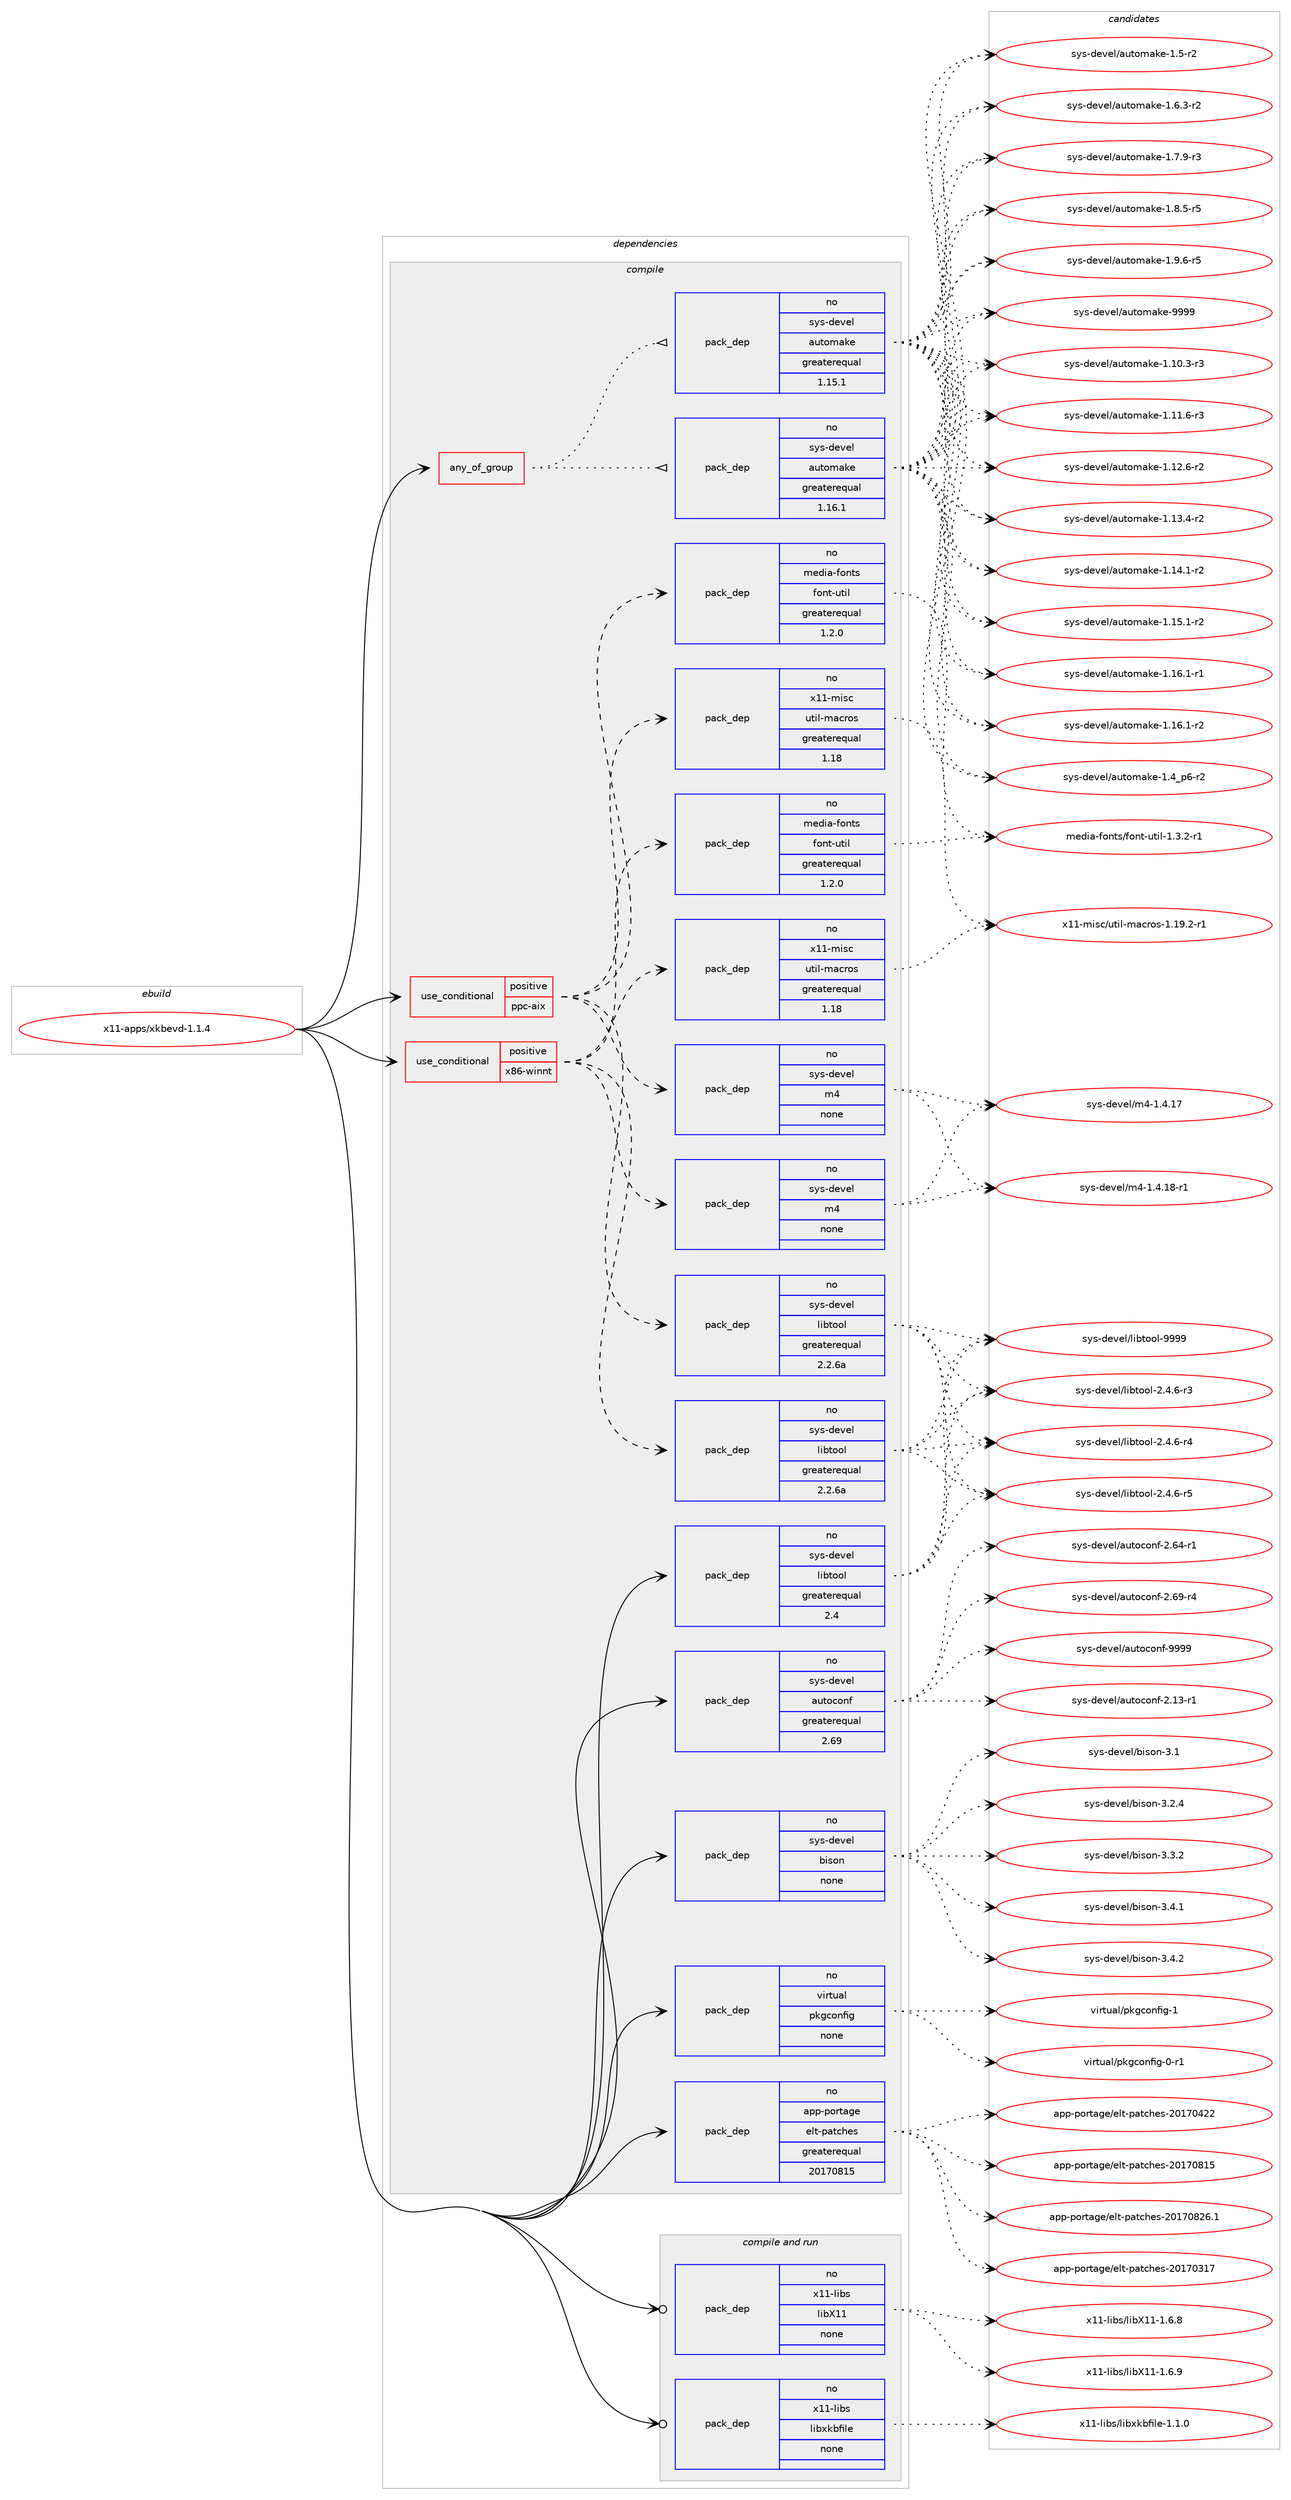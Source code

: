 digraph prolog {

# *************
# Graph options
# *************

newrank=true;
concentrate=true;
compound=true;
graph [rankdir=LR,fontname=Helvetica,fontsize=10,ranksep=1.5];#, ranksep=2.5, nodesep=0.2];
edge  [arrowhead=vee];
node  [fontname=Helvetica,fontsize=10];

# **********
# The ebuild
# **********

subgraph cluster_leftcol {
color=gray;
rank=same;
label=<<i>ebuild</i>>;
id [label="x11-apps/xkbevd-1.1.4", color=red, width=4, href="../x11-apps/xkbevd-1.1.4.svg"];
}

# ****************
# The dependencies
# ****************

subgraph cluster_midcol {
color=gray;
label=<<i>dependencies</i>>;
subgraph cluster_compile {
fillcolor="#eeeeee";
style=filled;
label=<<i>compile</i>>;
subgraph any15887 {
dependency913017 [label=<<TABLE BORDER="0" CELLBORDER="1" CELLSPACING="0" CELLPADDING="4"><TR><TD CELLPADDING="10">any_of_group</TD></TR></TABLE>>, shape=none, color=red];subgraph pack677636 {
dependency913018 [label=<<TABLE BORDER="0" CELLBORDER="1" CELLSPACING="0" CELLPADDING="4" WIDTH="220"><TR><TD ROWSPAN="6" CELLPADDING="30">pack_dep</TD></TR><TR><TD WIDTH="110">no</TD></TR><TR><TD>sys-devel</TD></TR><TR><TD>automake</TD></TR><TR><TD>greaterequal</TD></TR><TR><TD>1.16.1</TD></TR></TABLE>>, shape=none, color=blue];
}
dependency913017:e -> dependency913018:w [weight=20,style="dotted",arrowhead="oinv"];
subgraph pack677637 {
dependency913019 [label=<<TABLE BORDER="0" CELLBORDER="1" CELLSPACING="0" CELLPADDING="4" WIDTH="220"><TR><TD ROWSPAN="6" CELLPADDING="30">pack_dep</TD></TR><TR><TD WIDTH="110">no</TD></TR><TR><TD>sys-devel</TD></TR><TR><TD>automake</TD></TR><TR><TD>greaterequal</TD></TR><TR><TD>1.15.1</TD></TR></TABLE>>, shape=none, color=blue];
}
dependency913017:e -> dependency913019:w [weight=20,style="dotted",arrowhead="oinv"];
}
id:e -> dependency913017:w [weight=20,style="solid",arrowhead="vee"];
subgraph cond218907 {
dependency913020 [label=<<TABLE BORDER="0" CELLBORDER="1" CELLSPACING="0" CELLPADDING="4"><TR><TD ROWSPAN="3" CELLPADDING="10">use_conditional</TD></TR><TR><TD>positive</TD></TR><TR><TD>ppc-aix</TD></TR></TABLE>>, shape=none, color=red];
subgraph pack677638 {
dependency913021 [label=<<TABLE BORDER="0" CELLBORDER="1" CELLSPACING="0" CELLPADDING="4" WIDTH="220"><TR><TD ROWSPAN="6" CELLPADDING="30">pack_dep</TD></TR><TR><TD WIDTH="110">no</TD></TR><TR><TD>sys-devel</TD></TR><TR><TD>libtool</TD></TR><TR><TD>greaterequal</TD></TR><TR><TD>2.2.6a</TD></TR></TABLE>>, shape=none, color=blue];
}
dependency913020:e -> dependency913021:w [weight=20,style="dashed",arrowhead="vee"];
subgraph pack677639 {
dependency913022 [label=<<TABLE BORDER="0" CELLBORDER="1" CELLSPACING="0" CELLPADDING="4" WIDTH="220"><TR><TD ROWSPAN="6" CELLPADDING="30">pack_dep</TD></TR><TR><TD WIDTH="110">no</TD></TR><TR><TD>sys-devel</TD></TR><TR><TD>m4</TD></TR><TR><TD>none</TD></TR><TR><TD></TD></TR></TABLE>>, shape=none, color=blue];
}
dependency913020:e -> dependency913022:w [weight=20,style="dashed",arrowhead="vee"];
subgraph pack677640 {
dependency913023 [label=<<TABLE BORDER="0" CELLBORDER="1" CELLSPACING="0" CELLPADDING="4" WIDTH="220"><TR><TD ROWSPAN="6" CELLPADDING="30">pack_dep</TD></TR><TR><TD WIDTH="110">no</TD></TR><TR><TD>x11-misc</TD></TR><TR><TD>util-macros</TD></TR><TR><TD>greaterequal</TD></TR><TR><TD>1.18</TD></TR></TABLE>>, shape=none, color=blue];
}
dependency913020:e -> dependency913023:w [weight=20,style="dashed",arrowhead="vee"];
subgraph pack677641 {
dependency913024 [label=<<TABLE BORDER="0" CELLBORDER="1" CELLSPACING="0" CELLPADDING="4" WIDTH="220"><TR><TD ROWSPAN="6" CELLPADDING="30">pack_dep</TD></TR><TR><TD WIDTH="110">no</TD></TR><TR><TD>media-fonts</TD></TR><TR><TD>font-util</TD></TR><TR><TD>greaterequal</TD></TR><TR><TD>1.2.0</TD></TR></TABLE>>, shape=none, color=blue];
}
dependency913020:e -> dependency913024:w [weight=20,style="dashed",arrowhead="vee"];
}
id:e -> dependency913020:w [weight=20,style="solid",arrowhead="vee"];
subgraph cond218908 {
dependency913025 [label=<<TABLE BORDER="0" CELLBORDER="1" CELLSPACING="0" CELLPADDING="4"><TR><TD ROWSPAN="3" CELLPADDING="10">use_conditional</TD></TR><TR><TD>positive</TD></TR><TR><TD>x86-winnt</TD></TR></TABLE>>, shape=none, color=red];
subgraph pack677642 {
dependency913026 [label=<<TABLE BORDER="0" CELLBORDER="1" CELLSPACING="0" CELLPADDING="4" WIDTH="220"><TR><TD ROWSPAN="6" CELLPADDING="30">pack_dep</TD></TR><TR><TD WIDTH="110">no</TD></TR><TR><TD>sys-devel</TD></TR><TR><TD>libtool</TD></TR><TR><TD>greaterequal</TD></TR><TR><TD>2.2.6a</TD></TR></TABLE>>, shape=none, color=blue];
}
dependency913025:e -> dependency913026:w [weight=20,style="dashed",arrowhead="vee"];
subgraph pack677643 {
dependency913027 [label=<<TABLE BORDER="0" CELLBORDER="1" CELLSPACING="0" CELLPADDING="4" WIDTH="220"><TR><TD ROWSPAN="6" CELLPADDING="30">pack_dep</TD></TR><TR><TD WIDTH="110">no</TD></TR><TR><TD>sys-devel</TD></TR><TR><TD>m4</TD></TR><TR><TD>none</TD></TR><TR><TD></TD></TR></TABLE>>, shape=none, color=blue];
}
dependency913025:e -> dependency913027:w [weight=20,style="dashed",arrowhead="vee"];
subgraph pack677644 {
dependency913028 [label=<<TABLE BORDER="0" CELLBORDER="1" CELLSPACING="0" CELLPADDING="4" WIDTH="220"><TR><TD ROWSPAN="6" CELLPADDING="30">pack_dep</TD></TR><TR><TD WIDTH="110">no</TD></TR><TR><TD>x11-misc</TD></TR><TR><TD>util-macros</TD></TR><TR><TD>greaterequal</TD></TR><TR><TD>1.18</TD></TR></TABLE>>, shape=none, color=blue];
}
dependency913025:e -> dependency913028:w [weight=20,style="dashed",arrowhead="vee"];
subgraph pack677645 {
dependency913029 [label=<<TABLE BORDER="0" CELLBORDER="1" CELLSPACING="0" CELLPADDING="4" WIDTH="220"><TR><TD ROWSPAN="6" CELLPADDING="30">pack_dep</TD></TR><TR><TD WIDTH="110">no</TD></TR><TR><TD>media-fonts</TD></TR><TR><TD>font-util</TD></TR><TR><TD>greaterequal</TD></TR><TR><TD>1.2.0</TD></TR></TABLE>>, shape=none, color=blue];
}
dependency913025:e -> dependency913029:w [weight=20,style="dashed",arrowhead="vee"];
}
id:e -> dependency913025:w [weight=20,style="solid",arrowhead="vee"];
subgraph pack677646 {
dependency913030 [label=<<TABLE BORDER="0" CELLBORDER="1" CELLSPACING="0" CELLPADDING="4" WIDTH="220"><TR><TD ROWSPAN="6" CELLPADDING="30">pack_dep</TD></TR><TR><TD WIDTH="110">no</TD></TR><TR><TD>app-portage</TD></TR><TR><TD>elt-patches</TD></TR><TR><TD>greaterequal</TD></TR><TR><TD>20170815</TD></TR></TABLE>>, shape=none, color=blue];
}
id:e -> dependency913030:w [weight=20,style="solid",arrowhead="vee"];
subgraph pack677647 {
dependency913031 [label=<<TABLE BORDER="0" CELLBORDER="1" CELLSPACING="0" CELLPADDING="4" WIDTH="220"><TR><TD ROWSPAN="6" CELLPADDING="30">pack_dep</TD></TR><TR><TD WIDTH="110">no</TD></TR><TR><TD>sys-devel</TD></TR><TR><TD>autoconf</TD></TR><TR><TD>greaterequal</TD></TR><TR><TD>2.69</TD></TR></TABLE>>, shape=none, color=blue];
}
id:e -> dependency913031:w [weight=20,style="solid",arrowhead="vee"];
subgraph pack677648 {
dependency913032 [label=<<TABLE BORDER="0" CELLBORDER="1" CELLSPACING="0" CELLPADDING="4" WIDTH="220"><TR><TD ROWSPAN="6" CELLPADDING="30">pack_dep</TD></TR><TR><TD WIDTH="110">no</TD></TR><TR><TD>sys-devel</TD></TR><TR><TD>bison</TD></TR><TR><TD>none</TD></TR><TR><TD></TD></TR></TABLE>>, shape=none, color=blue];
}
id:e -> dependency913032:w [weight=20,style="solid",arrowhead="vee"];
subgraph pack677649 {
dependency913033 [label=<<TABLE BORDER="0" CELLBORDER="1" CELLSPACING="0" CELLPADDING="4" WIDTH="220"><TR><TD ROWSPAN="6" CELLPADDING="30">pack_dep</TD></TR><TR><TD WIDTH="110">no</TD></TR><TR><TD>sys-devel</TD></TR><TR><TD>libtool</TD></TR><TR><TD>greaterequal</TD></TR><TR><TD>2.4</TD></TR></TABLE>>, shape=none, color=blue];
}
id:e -> dependency913033:w [weight=20,style="solid",arrowhead="vee"];
subgraph pack677650 {
dependency913034 [label=<<TABLE BORDER="0" CELLBORDER="1" CELLSPACING="0" CELLPADDING="4" WIDTH="220"><TR><TD ROWSPAN="6" CELLPADDING="30">pack_dep</TD></TR><TR><TD WIDTH="110">no</TD></TR><TR><TD>virtual</TD></TR><TR><TD>pkgconfig</TD></TR><TR><TD>none</TD></TR><TR><TD></TD></TR></TABLE>>, shape=none, color=blue];
}
id:e -> dependency913034:w [weight=20,style="solid",arrowhead="vee"];
}
subgraph cluster_compileandrun {
fillcolor="#eeeeee";
style=filled;
label=<<i>compile and run</i>>;
subgraph pack677651 {
dependency913035 [label=<<TABLE BORDER="0" CELLBORDER="1" CELLSPACING="0" CELLPADDING="4" WIDTH="220"><TR><TD ROWSPAN="6" CELLPADDING="30">pack_dep</TD></TR><TR><TD WIDTH="110">no</TD></TR><TR><TD>x11-libs</TD></TR><TR><TD>libX11</TD></TR><TR><TD>none</TD></TR><TR><TD></TD></TR></TABLE>>, shape=none, color=blue];
}
id:e -> dependency913035:w [weight=20,style="solid",arrowhead="odotvee"];
subgraph pack677652 {
dependency913036 [label=<<TABLE BORDER="0" CELLBORDER="1" CELLSPACING="0" CELLPADDING="4" WIDTH="220"><TR><TD ROWSPAN="6" CELLPADDING="30">pack_dep</TD></TR><TR><TD WIDTH="110">no</TD></TR><TR><TD>x11-libs</TD></TR><TR><TD>libxkbfile</TD></TR><TR><TD>none</TD></TR><TR><TD></TD></TR></TABLE>>, shape=none, color=blue];
}
id:e -> dependency913036:w [weight=20,style="solid",arrowhead="odotvee"];
}
subgraph cluster_run {
fillcolor="#eeeeee";
style=filled;
label=<<i>run</i>>;
}
}

# **************
# The candidates
# **************

subgraph cluster_choices {
rank=same;
color=gray;
label=<<i>candidates</i>>;

subgraph choice677636 {
color=black;
nodesep=1;
choice11512111545100101118101108479711711611110997107101454946494846514511451 [label="sys-devel/automake-1.10.3-r3", color=red, width=4,href="../sys-devel/automake-1.10.3-r3.svg"];
choice11512111545100101118101108479711711611110997107101454946494946544511451 [label="sys-devel/automake-1.11.6-r3", color=red, width=4,href="../sys-devel/automake-1.11.6-r3.svg"];
choice11512111545100101118101108479711711611110997107101454946495046544511450 [label="sys-devel/automake-1.12.6-r2", color=red, width=4,href="../sys-devel/automake-1.12.6-r2.svg"];
choice11512111545100101118101108479711711611110997107101454946495146524511450 [label="sys-devel/automake-1.13.4-r2", color=red, width=4,href="../sys-devel/automake-1.13.4-r2.svg"];
choice11512111545100101118101108479711711611110997107101454946495246494511450 [label="sys-devel/automake-1.14.1-r2", color=red, width=4,href="../sys-devel/automake-1.14.1-r2.svg"];
choice11512111545100101118101108479711711611110997107101454946495346494511450 [label="sys-devel/automake-1.15.1-r2", color=red, width=4,href="../sys-devel/automake-1.15.1-r2.svg"];
choice11512111545100101118101108479711711611110997107101454946495446494511449 [label="sys-devel/automake-1.16.1-r1", color=red, width=4,href="../sys-devel/automake-1.16.1-r1.svg"];
choice11512111545100101118101108479711711611110997107101454946495446494511450 [label="sys-devel/automake-1.16.1-r2", color=red, width=4,href="../sys-devel/automake-1.16.1-r2.svg"];
choice115121115451001011181011084797117116111109971071014549465295112544511450 [label="sys-devel/automake-1.4_p6-r2", color=red, width=4,href="../sys-devel/automake-1.4_p6-r2.svg"];
choice11512111545100101118101108479711711611110997107101454946534511450 [label="sys-devel/automake-1.5-r2", color=red, width=4,href="../sys-devel/automake-1.5-r2.svg"];
choice115121115451001011181011084797117116111109971071014549465446514511450 [label="sys-devel/automake-1.6.3-r2", color=red, width=4,href="../sys-devel/automake-1.6.3-r2.svg"];
choice115121115451001011181011084797117116111109971071014549465546574511451 [label="sys-devel/automake-1.7.9-r3", color=red, width=4,href="../sys-devel/automake-1.7.9-r3.svg"];
choice115121115451001011181011084797117116111109971071014549465646534511453 [label="sys-devel/automake-1.8.5-r5", color=red, width=4,href="../sys-devel/automake-1.8.5-r5.svg"];
choice115121115451001011181011084797117116111109971071014549465746544511453 [label="sys-devel/automake-1.9.6-r5", color=red, width=4,href="../sys-devel/automake-1.9.6-r5.svg"];
choice115121115451001011181011084797117116111109971071014557575757 [label="sys-devel/automake-9999", color=red, width=4,href="../sys-devel/automake-9999.svg"];
dependency913018:e -> choice11512111545100101118101108479711711611110997107101454946494846514511451:w [style=dotted,weight="100"];
dependency913018:e -> choice11512111545100101118101108479711711611110997107101454946494946544511451:w [style=dotted,weight="100"];
dependency913018:e -> choice11512111545100101118101108479711711611110997107101454946495046544511450:w [style=dotted,weight="100"];
dependency913018:e -> choice11512111545100101118101108479711711611110997107101454946495146524511450:w [style=dotted,weight="100"];
dependency913018:e -> choice11512111545100101118101108479711711611110997107101454946495246494511450:w [style=dotted,weight="100"];
dependency913018:e -> choice11512111545100101118101108479711711611110997107101454946495346494511450:w [style=dotted,weight="100"];
dependency913018:e -> choice11512111545100101118101108479711711611110997107101454946495446494511449:w [style=dotted,weight="100"];
dependency913018:e -> choice11512111545100101118101108479711711611110997107101454946495446494511450:w [style=dotted,weight="100"];
dependency913018:e -> choice115121115451001011181011084797117116111109971071014549465295112544511450:w [style=dotted,weight="100"];
dependency913018:e -> choice11512111545100101118101108479711711611110997107101454946534511450:w [style=dotted,weight="100"];
dependency913018:e -> choice115121115451001011181011084797117116111109971071014549465446514511450:w [style=dotted,weight="100"];
dependency913018:e -> choice115121115451001011181011084797117116111109971071014549465546574511451:w [style=dotted,weight="100"];
dependency913018:e -> choice115121115451001011181011084797117116111109971071014549465646534511453:w [style=dotted,weight="100"];
dependency913018:e -> choice115121115451001011181011084797117116111109971071014549465746544511453:w [style=dotted,weight="100"];
dependency913018:e -> choice115121115451001011181011084797117116111109971071014557575757:w [style=dotted,weight="100"];
}
subgraph choice677637 {
color=black;
nodesep=1;
choice11512111545100101118101108479711711611110997107101454946494846514511451 [label="sys-devel/automake-1.10.3-r3", color=red, width=4,href="../sys-devel/automake-1.10.3-r3.svg"];
choice11512111545100101118101108479711711611110997107101454946494946544511451 [label="sys-devel/automake-1.11.6-r3", color=red, width=4,href="../sys-devel/automake-1.11.6-r3.svg"];
choice11512111545100101118101108479711711611110997107101454946495046544511450 [label="sys-devel/automake-1.12.6-r2", color=red, width=4,href="../sys-devel/automake-1.12.6-r2.svg"];
choice11512111545100101118101108479711711611110997107101454946495146524511450 [label="sys-devel/automake-1.13.4-r2", color=red, width=4,href="../sys-devel/automake-1.13.4-r2.svg"];
choice11512111545100101118101108479711711611110997107101454946495246494511450 [label="sys-devel/automake-1.14.1-r2", color=red, width=4,href="../sys-devel/automake-1.14.1-r2.svg"];
choice11512111545100101118101108479711711611110997107101454946495346494511450 [label="sys-devel/automake-1.15.1-r2", color=red, width=4,href="../sys-devel/automake-1.15.1-r2.svg"];
choice11512111545100101118101108479711711611110997107101454946495446494511449 [label="sys-devel/automake-1.16.1-r1", color=red, width=4,href="../sys-devel/automake-1.16.1-r1.svg"];
choice11512111545100101118101108479711711611110997107101454946495446494511450 [label="sys-devel/automake-1.16.1-r2", color=red, width=4,href="../sys-devel/automake-1.16.1-r2.svg"];
choice115121115451001011181011084797117116111109971071014549465295112544511450 [label="sys-devel/automake-1.4_p6-r2", color=red, width=4,href="../sys-devel/automake-1.4_p6-r2.svg"];
choice11512111545100101118101108479711711611110997107101454946534511450 [label="sys-devel/automake-1.5-r2", color=red, width=4,href="../sys-devel/automake-1.5-r2.svg"];
choice115121115451001011181011084797117116111109971071014549465446514511450 [label="sys-devel/automake-1.6.3-r2", color=red, width=4,href="../sys-devel/automake-1.6.3-r2.svg"];
choice115121115451001011181011084797117116111109971071014549465546574511451 [label="sys-devel/automake-1.7.9-r3", color=red, width=4,href="../sys-devel/automake-1.7.9-r3.svg"];
choice115121115451001011181011084797117116111109971071014549465646534511453 [label="sys-devel/automake-1.8.5-r5", color=red, width=4,href="../sys-devel/automake-1.8.5-r5.svg"];
choice115121115451001011181011084797117116111109971071014549465746544511453 [label="sys-devel/automake-1.9.6-r5", color=red, width=4,href="../sys-devel/automake-1.9.6-r5.svg"];
choice115121115451001011181011084797117116111109971071014557575757 [label="sys-devel/automake-9999", color=red, width=4,href="../sys-devel/automake-9999.svg"];
dependency913019:e -> choice11512111545100101118101108479711711611110997107101454946494846514511451:w [style=dotted,weight="100"];
dependency913019:e -> choice11512111545100101118101108479711711611110997107101454946494946544511451:w [style=dotted,weight="100"];
dependency913019:e -> choice11512111545100101118101108479711711611110997107101454946495046544511450:w [style=dotted,weight="100"];
dependency913019:e -> choice11512111545100101118101108479711711611110997107101454946495146524511450:w [style=dotted,weight="100"];
dependency913019:e -> choice11512111545100101118101108479711711611110997107101454946495246494511450:w [style=dotted,weight="100"];
dependency913019:e -> choice11512111545100101118101108479711711611110997107101454946495346494511450:w [style=dotted,weight="100"];
dependency913019:e -> choice11512111545100101118101108479711711611110997107101454946495446494511449:w [style=dotted,weight="100"];
dependency913019:e -> choice11512111545100101118101108479711711611110997107101454946495446494511450:w [style=dotted,weight="100"];
dependency913019:e -> choice115121115451001011181011084797117116111109971071014549465295112544511450:w [style=dotted,weight="100"];
dependency913019:e -> choice11512111545100101118101108479711711611110997107101454946534511450:w [style=dotted,weight="100"];
dependency913019:e -> choice115121115451001011181011084797117116111109971071014549465446514511450:w [style=dotted,weight="100"];
dependency913019:e -> choice115121115451001011181011084797117116111109971071014549465546574511451:w [style=dotted,weight="100"];
dependency913019:e -> choice115121115451001011181011084797117116111109971071014549465646534511453:w [style=dotted,weight="100"];
dependency913019:e -> choice115121115451001011181011084797117116111109971071014549465746544511453:w [style=dotted,weight="100"];
dependency913019:e -> choice115121115451001011181011084797117116111109971071014557575757:w [style=dotted,weight="100"];
}
subgraph choice677638 {
color=black;
nodesep=1;
choice1151211154510010111810110847108105981161111111084550465246544511451 [label="sys-devel/libtool-2.4.6-r3", color=red, width=4,href="../sys-devel/libtool-2.4.6-r3.svg"];
choice1151211154510010111810110847108105981161111111084550465246544511452 [label="sys-devel/libtool-2.4.6-r4", color=red, width=4,href="../sys-devel/libtool-2.4.6-r4.svg"];
choice1151211154510010111810110847108105981161111111084550465246544511453 [label="sys-devel/libtool-2.4.6-r5", color=red, width=4,href="../sys-devel/libtool-2.4.6-r5.svg"];
choice1151211154510010111810110847108105981161111111084557575757 [label="sys-devel/libtool-9999", color=red, width=4,href="../sys-devel/libtool-9999.svg"];
dependency913021:e -> choice1151211154510010111810110847108105981161111111084550465246544511451:w [style=dotted,weight="100"];
dependency913021:e -> choice1151211154510010111810110847108105981161111111084550465246544511452:w [style=dotted,weight="100"];
dependency913021:e -> choice1151211154510010111810110847108105981161111111084550465246544511453:w [style=dotted,weight="100"];
dependency913021:e -> choice1151211154510010111810110847108105981161111111084557575757:w [style=dotted,weight="100"];
}
subgraph choice677639 {
color=black;
nodesep=1;
choice11512111545100101118101108471095245494652464955 [label="sys-devel/m4-1.4.17", color=red, width=4,href="../sys-devel/m4-1.4.17.svg"];
choice115121115451001011181011084710952454946524649564511449 [label="sys-devel/m4-1.4.18-r1", color=red, width=4,href="../sys-devel/m4-1.4.18-r1.svg"];
dependency913022:e -> choice11512111545100101118101108471095245494652464955:w [style=dotted,weight="100"];
dependency913022:e -> choice115121115451001011181011084710952454946524649564511449:w [style=dotted,weight="100"];
}
subgraph choice677640 {
color=black;
nodesep=1;
choice1204949451091051159947117116105108451099799114111115454946495746504511449 [label="x11-misc/util-macros-1.19.2-r1", color=red, width=4,href="../x11-misc/util-macros-1.19.2-r1.svg"];
dependency913023:e -> choice1204949451091051159947117116105108451099799114111115454946495746504511449:w [style=dotted,weight="100"];
}
subgraph choice677641 {
color=black;
nodesep=1;
choice109101100105974510211111011611547102111110116451171161051084549465146504511449 [label="media-fonts/font-util-1.3.2-r1", color=red, width=4,href="../media-fonts/font-util-1.3.2-r1.svg"];
dependency913024:e -> choice109101100105974510211111011611547102111110116451171161051084549465146504511449:w [style=dotted,weight="100"];
}
subgraph choice677642 {
color=black;
nodesep=1;
choice1151211154510010111810110847108105981161111111084550465246544511451 [label="sys-devel/libtool-2.4.6-r3", color=red, width=4,href="../sys-devel/libtool-2.4.6-r3.svg"];
choice1151211154510010111810110847108105981161111111084550465246544511452 [label="sys-devel/libtool-2.4.6-r4", color=red, width=4,href="../sys-devel/libtool-2.4.6-r4.svg"];
choice1151211154510010111810110847108105981161111111084550465246544511453 [label="sys-devel/libtool-2.4.6-r5", color=red, width=4,href="../sys-devel/libtool-2.4.6-r5.svg"];
choice1151211154510010111810110847108105981161111111084557575757 [label="sys-devel/libtool-9999", color=red, width=4,href="../sys-devel/libtool-9999.svg"];
dependency913026:e -> choice1151211154510010111810110847108105981161111111084550465246544511451:w [style=dotted,weight="100"];
dependency913026:e -> choice1151211154510010111810110847108105981161111111084550465246544511452:w [style=dotted,weight="100"];
dependency913026:e -> choice1151211154510010111810110847108105981161111111084550465246544511453:w [style=dotted,weight="100"];
dependency913026:e -> choice1151211154510010111810110847108105981161111111084557575757:w [style=dotted,weight="100"];
}
subgraph choice677643 {
color=black;
nodesep=1;
choice11512111545100101118101108471095245494652464955 [label="sys-devel/m4-1.4.17", color=red, width=4,href="../sys-devel/m4-1.4.17.svg"];
choice115121115451001011181011084710952454946524649564511449 [label="sys-devel/m4-1.4.18-r1", color=red, width=4,href="../sys-devel/m4-1.4.18-r1.svg"];
dependency913027:e -> choice11512111545100101118101108471095245494652464955:w [style=dotted,weight="100"];
dependency913027:e -> choice115121115451001011181011084710952454946524649564511449:w [style=dotted,weight="100"];
}
subgraph choice677644 {
color=black;
nodesep=1;
choice1204949451091051159947117116105108451099799114111115454946495746504511449 [label="x11-misc/util-macros-1.19.2-r1", color=red, width=4,href="../x11-misc/util-macros-1.19.2-r1.svg"];
dependency913028:e -> choice1204949451091051159947117116105108451099799114111115454946495746504511449:w [style=dotted,weight="100"];
}
subgraph choice677645 {
color=black;
nodesep=1;
choice109101100105974510211111011611547102111110116451171161051084549465146504511449 [label="media-fonts/font-util-1.3.2-r1", color=red, width=4,href="../media-fonts/font-util-1.3.2-r1.svg"];
dependency913029:e -> choice109101100105974510211111011611547102111110116451171161051084549465146504511449:w [style=dotted,weight="100"];
}
subgraph choice677646 {
color=black;
nodesep=1;
choice97112112451121111141169710310147101108116451129711699104101115455048495548514955 [label="app-portage/elt-patches-20170317", color=red, width=4,href="../app-portage/elt-patches-20170317.svg"];
choice97112112451121111141169710310147101108116451129711699104101115455048495548525050 [label="app-portage/elt-patches-20170422", color=red, width=4,href="../app-portage/elt-patches-20170422.svg"];
choice97112112451121111141169710310147101108116451129711699104101115455048495548564953 [label="app-portage/elt-patches-20170815", color=red, width=4,href="../app-portage/elt-patches-20170815.svg"];
choice971121124511211111411697103101471011081164511297116991041011154550484955485650544649 [label="app-portage/elt-patches-20170826.1", color=red, width=4,href="../app-portage/elt-patches-20170826.1.svg"];
dependency913030:e -> choice97112112451121111141169710310147101108116451129711699104101115455048495548514955:w [style=dotted,weight="100"];
dependency913030:e -> choice97112112451121111141169710310147101108116451129711699104101115455048495548525050:w [style=dotted,weight="100"];
dependency913030:e -> choice97112112451121111141169710310147101108116451129711699104101115455048495548564953:w [style=dotted,weight="100"];
dependency913030:e -> choice971121124511211111411697103101471011081164511297116991041011154550484955485650544649:w [style=dotted,weight="100"];
}
subgraph choice677647 {
color=black;
nodesep=1;
choice1151211154510010111810110847971171161119911111010245504649514511449 [label="sys-devel/autoconf-2.13-r1", color=red, width=4,href="../sys-devel/autoconf-2.13-r1.svg"];
choice1151211154510010111810110847971171161119911111010245504654524511449 [label="sys-devel/autoconf-2.64-r1", color=red, width=4,href="../sys-devel/autoconf-2.64-r1.svg"];
choice1151211154510010111810110847971171161119911111010245504654574511452 [label="sys-devel/autoconf-2.69-r4", color=red, width=4,href="../sys-devel/autoconf-2.69-r4.svg"];
choice115121115451001011181011084797117116111991111101024557575757 [label="sys-devel/autoconf-9999", color=red, width=4,href="../sys-devel/autoconf-9999.svg"];
dependency913031:e -> choice1151211154510010111810110847971171161119911111010245504649514511449:w [style=dotted,weight="100"];
dependency913031:e -> choice1151211154510010111810110847971171161119911111010245504654524511449:w [style=dotted,weight="100"];
dependency913031:e -> choice1151211154510010111810110847971171161119911111010245504654574511452:w [style=dotted,weight="100"];
dependency913031:e -> choice115121115451001011181011084797117116111991111101024557575757:w [style=dotted,weight="100"];
}
subgraph choice677648 {
color=black;
nodesep=1;
choice11512111545100101118101108479810511511111045514649 [label="sys-devel/bison-3.1", color=red, width=4,href="../sys-devel/bison-3.1.svg"];
choice115121115451001011181011084798105115111110455146504652 [label="sys-devel/bison-3.2.4", color=red, width=4,href="../sys-devel/bison-3.2.4.svg"];
choice115121115451001011181011084798105115111110455146514650 [label="sys-devel/bison-3.3.2", color=red, width=4,href="../sys-devel/bison-3.3.2.svg"];
choice115121115451001011181011084798105115111110455146524649 [label="sys-devel/bison-3.4.1", color=red, width=4,href="../sys-devel/bison-3.4.1.svg"];
choice115121115451001011181011084798105115111110455146524650 [label="sys-devel/bison-3.4.2", color=red, width=4,href="../sys-devel/bison-3.4.2.svg"];
dependency913032:e -> choice11512111545100101118101108479810511511111045514649:w [style=dotted,weight="100"];
dependency913032:e -> choice115121115451001011181011084798105115111110455146504652:w [style=dotted,weight="100"];
dependency913032:e -> choice115121115451001011181011084798105115111110455146514650:w [style=dotted,weight="100"];
dependency913032:e -> choice115121115451001011181011084798105115111110455146524649:w [style=dotted,weight="100"];
dependency913032:e -> choice115121115451001011181011084798105115111110455146524650:w [style=dotted,weight="100"];
}
subgraph choice677649 {
color=black;
nodesep=1;
choice1151211154510010111810110847108105981161111111084550465246544511451 [label="sys-devel/libtool-2.4.6-r3", color=red, width=4,href="../sys-devel/libtool-2.4.6-r3.svg"];
choice1151211154510010111810110847108105981161111111084550465246544511452 [label="sys-devel/libtool-2.4.6-r4", color=red, width=4,href="../sys-devel/libtool-2.4.6-r4.svg"];
choice1151211154510010111810110847108105981161111111084550465246544511453 [label="sys-devel/libtool-2.4.6-r5", color=red, width=4,href="../sys-devel/libtool-2.4.6-r5.svg"];
choice1151211154510010111810110847108105981161111111084557575757 [label="sys-devel/libtool-9999", color=red, width=4,href="../sys-devel/libtool-9999.svg"];
dependency913033:e -> choice1151211154510010111810110847108105981161111111084550465246544511451:w [style=dotted,weight="100"];
dependency913033:e -> choice1151211154510010111810110847108105981161111111084550465246544511452:w [style=dotted,weight="100"];
dependency913033:e -> choice1151211154510010111810110847108105981161111111084550465246544511453:w [style=dotted,weight="100"];
dependency913033:e -> choice1151211154510010111810110847108105981161111111084557575757:w [style=dotted,weight="100"];
}
subgraph choice677650 {
color=black;
nodesep=1;
choice11810511411611797108471121071039911111010210510345484511449 [label="virtual/pkgconfig-0-r1", color=red, width=4,href="../virtual/pkgconfig-0-r1.svg"];
choice1181051141161179710847112107103991111101021051034549 [label="virtual/pkgconfig-1", color=red, width=4,href="../virtual/pkgconfig-1.svg"];
dependency913034:e -> choice11810511411611797108471121071039911111010210510345484511449:w [style=dotted,weight="100"];
dependency913034:e -> choice1181051141161179710847112107103991111101021051034549:w [style=dotted,weight="100"];
}
subgraph choice677651 {
color=black;
nodesep=1;
choice120494945108105981154710810598884949454946544656 [label="x11-libs/libX11-1.6.8", color=red, width=4,href="../x11-libs/libX11-1.6.8.svg"];
choice120494945108105981154710810598884949454946544657 [label="x11-libs/libX11-1.6.9", color=red, width=4,href="../x11-libs/libX11-1.6.9.svg"];
dependency913035:e -> choice120494945108105981154710810598884949454946544656:w [style=dotted,weight="100"];
dependency913035:e -> choice120494945108105981154710810598884949454946544657:w [style=dotted,weight="100"];
}
subgraph choice677652 {
color=black;
nodesep=1;
choice12049494510810598115471081059812010798102105108101454946494648 [label="x11-libs/libxkbfile-1.1.0", color=red, width=4,href="../x11-libs/libxkbfile-1.1.0.svg"];
dependency913036:e -> choice12049494510810598115471081059812010798102105108101454946494648:w [style=dotted,weight="100"];
}
}

}
